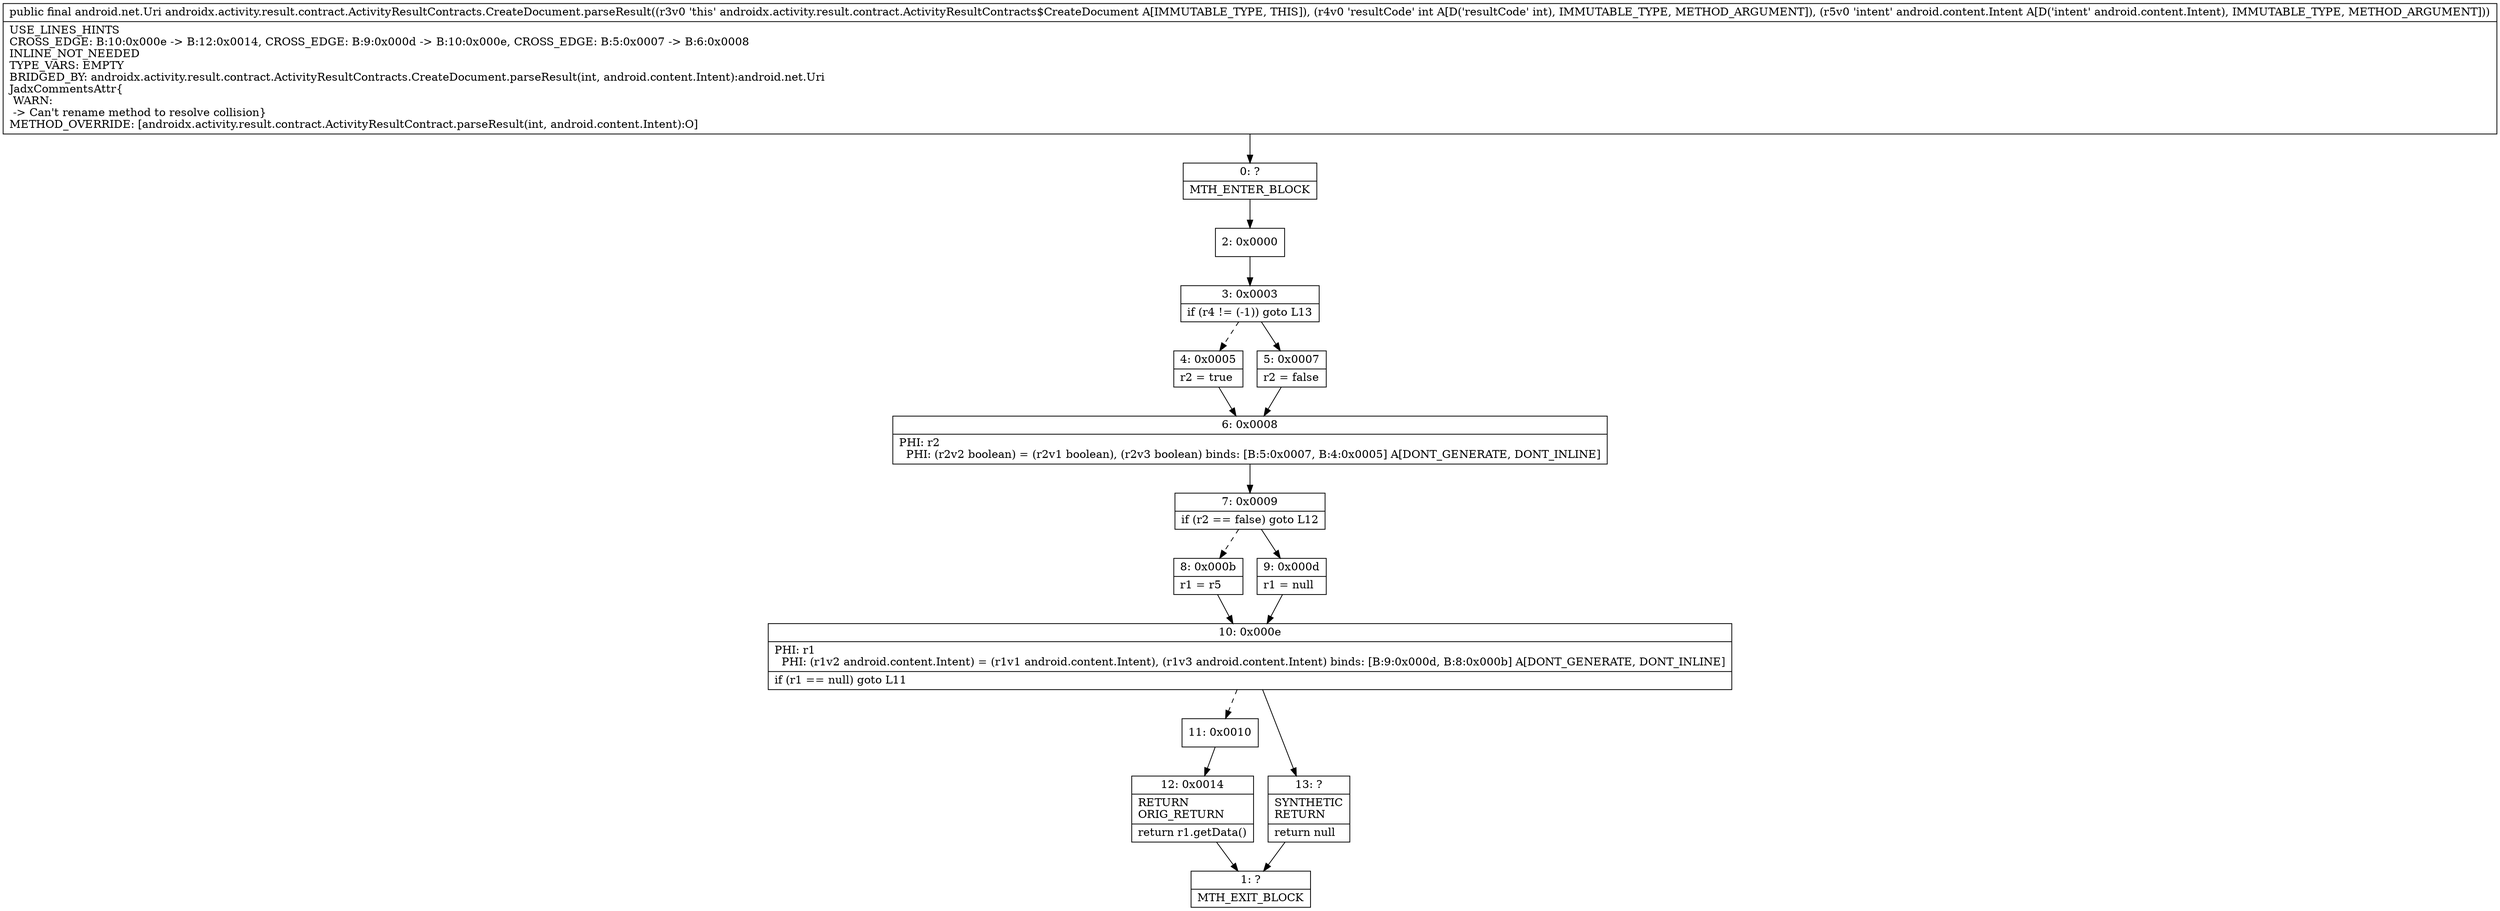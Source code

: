 digraph "CFG forandroidx.activity.result.contract.ActivityResultContracts.CreateDocument.parseResult(ILandroid\/content\/Intent;)Landroid\/net\/Uri;" {
Node_0 [shape=record,label="{0\:\ ?|MTH_ENTER_BLOCK\l}"];
Node_2 [shape=record,label="{2\:\ 0x0000}"];
Node_3 [shape=record,label="{3\:\ 0x0003|if (r4 != (\-1)) goto L13\l}"];
Node_4 [shape=record,label="{4\:\ 0x0005|r2 = true\l}"];
Node_6 [shape=record,label="{6\:\ 0x0008|PHI: r2 \l  PHI: (r2v2 boolean) = (r2v1 boolean), (r2v3 boolean) binds: [B:5:0x0007, B:4:0x0005] A[DONT_GENERATE, DONT_INLINE]\l}"];
Node_7 [shape=record,label="{7\:\ 0x0009|if (r2 == false) goto L12\l}"];
Node_8 [shape=record,label="{8\:\ 0x000b|r1 = r5\l}"];
Node_10 [shape=record,label="{10\:\ 0x000e|PHI: r1 \l  PHI: (r1v2 android.content.Intent) = (r1v1 android.content.Intent), (r1v3 android.content.Intent) binds: [B:9:0x000d, B:8:0x000b] A[DONT_GENERATE, DONT_INLINE]\l|if (r1 == null) goto L11\l}"];
Node_11 [shape=record,label="{11\:\ 0x0010}"];
Node_12 [shape=record,label="{12\:\ 0x0014|RETURN\lORIG_RETURN\l|return r1.getData()\l}"];
Node_1 [shape=record,label="{1\:\ ?|MTH_EXIT_BLOCK\l}"];
Node_13 [shape=record,label="{13\:\ ?|SYNTHETIC\lRETURN\l|return null\l}"];
Node_9 [shape=record,label="{9\:\ 0x000d|r1 = null\l}"];
Node_5 [shape=record,label="{5\:\ 0x0007|r2 = false\l}"];
MethodNode[shape=record,label="{public final android.net.Uri androidx.activity.result.contract.ActivityResultContracts.CreateDocument.parseResult((r3v0 'this' androidx.activity.result.contract.ActivityResultContracts$CreateDocument A[IMMUTABLE_TYPE, THIS]), (r4v0 'resultCode' int A[D('resultCode' int), IMMUTABLE_TYPE, METHOD_ARGUMENT]), (r5v0 'intent' android.content.Intent A[D('intent' android.content.Intent), IMMUTABLE_TYPE, METHOD_ARGUMENT]))  | USE_LINES_HINTS\lCROSS_EDGE: B:10:0x000e \-\> B:12:0x0014, CROSS_EDGE: B:9:0x000d \-\> B:10:0x000e, CROSS_EDGE: B:5:0x0007 \-\> B:6:0x0008\lINLINE_NOT_NEEDED\lTYPE_VARS: EMPTY\lBRIDGED_BY: androidx.activity.result.contract.ActivityResultContracts.CreateDocument.parseResult(int, android.content.Intent):android.net.Uri\lJadxCommentsAttr\{\l WARN: \l \-\> Can't rename method to resolve collision\}\lMETHOD_OVERRIDE: [androidx.activity.result.contract.ActivityResultContract.parseResult(int, android.content.Intent):O]\l}"];
MethodNode -> Node_0;Node_0 -> Node_2;
Node_2 -> Node_3;
Node_3 -> Node_4[style=dashed];
Node_3 -> Node_5;
Node_4 -> Node_6;
Node_6 -> Node_7;
Node_7 -> Node_8[style=dashed];
Node_7 -> Node_9;
Node_8 -> Node_10;
Node_10 -> Node_11[style=dashed];
Node_10 -> Node_13;
Node_11 -> Node_12;
Node_12 -> Node_1;
Node_13 -> Node_1;
Node_9 -> Node_10;
Node_5 -> Node_6;
}

